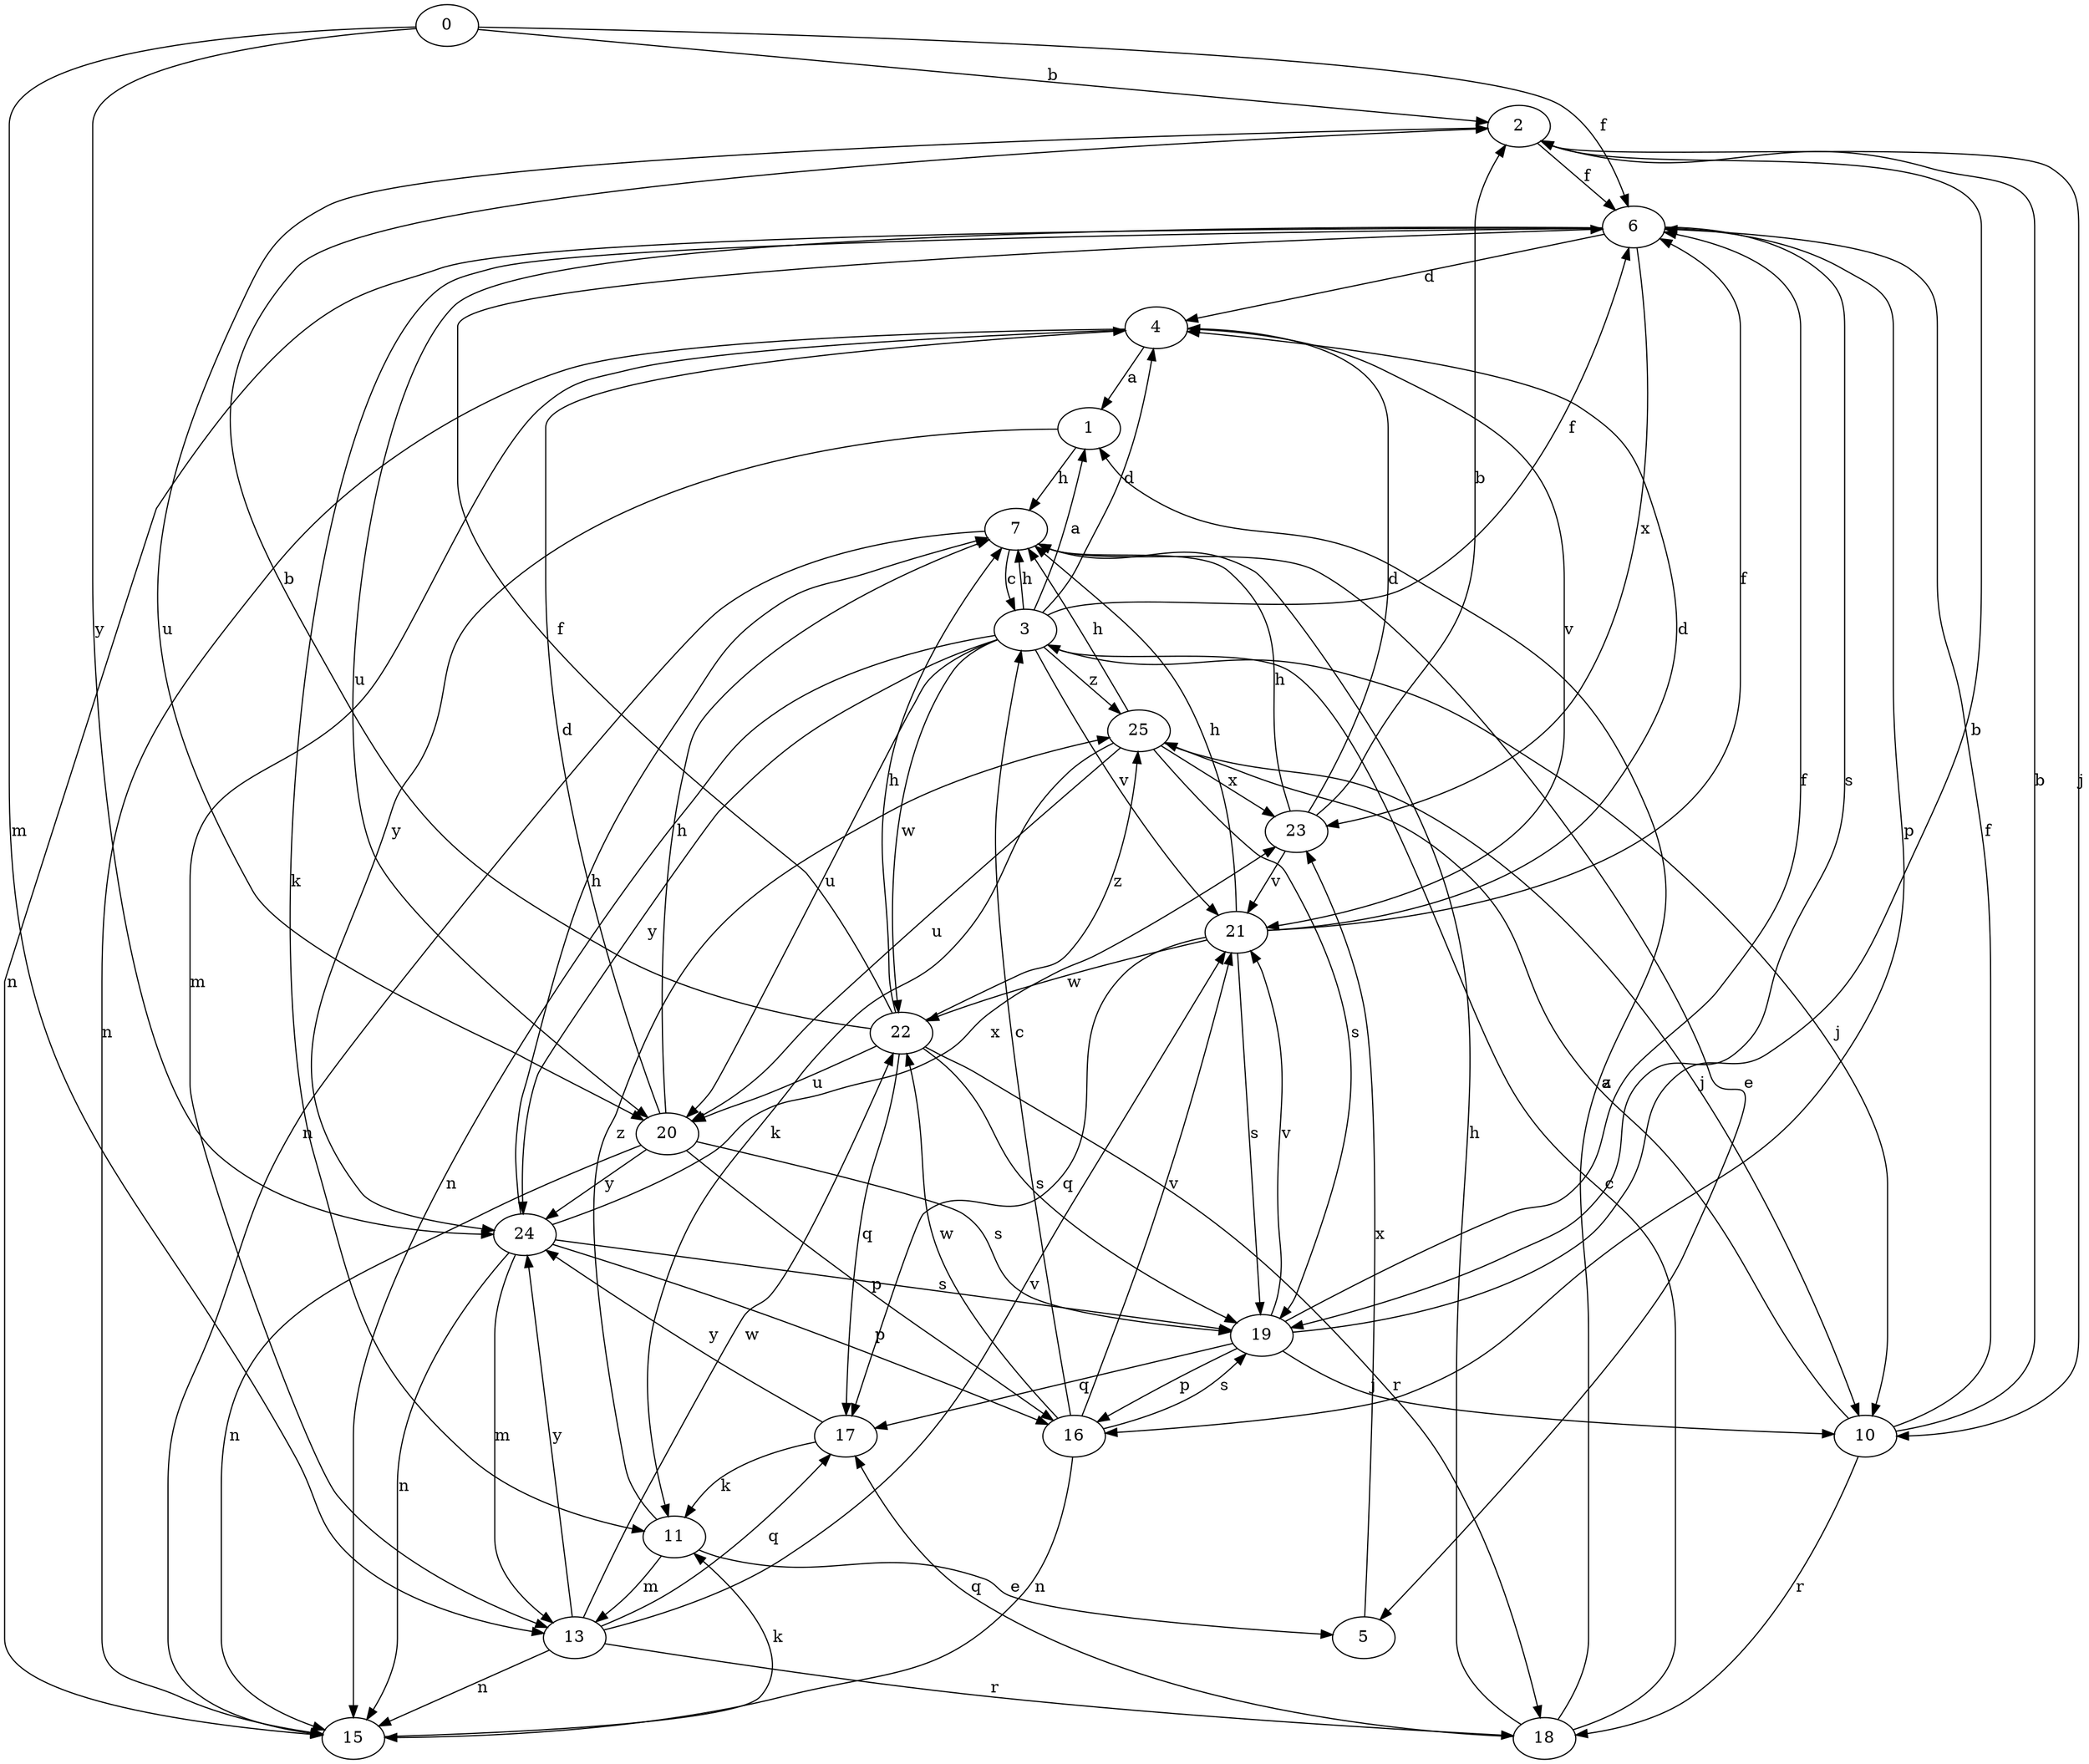 strict digraph  {
0;
1;
2;
3;
4;
5;
6;
7;
10;
11;
13;
15;
16;
17;
18;
19;
20;
21;
22;
23;
24;
25;
0 -> 2  [label=b];
0 -> 6  [label=f];
0 -> 13  [label=m];
0 -> 24  [label=y];
1 -> 7  [label=h];
1 -> 24  [label=y];
2 -> 6  [label=f];
2 -> 10  [label=j];
2 -> 20  [label=u];
3 -> 1  [label=a];
3 -> 4  [label=d];
3 -> 6  [label=f];
3 -> 7  [label=h];
3 -> 10  [label=j];
3 -> 15  [label=n];
3 -> 20  [label=u];
3 -> 21  [label=v];
3 -> 22  [label=w];
3 -> 24  [label=y];
3 -> 25  [label=z];
4 -> 1  [label=a];
4 -> 13  [label=m];
4 -> 15  [label=n];
4 -> 21  [label=v];
5 -> 23  [label=x];
6 -> 4  [label=d];
6 -> 11  [label=k];
6 -> 15  [label=n];
6 -> 16  [label=p];
6 -> 19  [label=s];
6 -> 20  [label=u];
6 -> 23  [label=x];
7 -> 3  [label=c];
7 -> 5  [label=e];
7 -> 15  [label=n];
10 -> 2  [label=b];
10 -> 6  [label=f];
10 -> 18  [label=r];
10 -> 25  [label=z];
11 -> 5  [label=e];
11 -> 13  [label=m];
11 -> 25  [label=z];
13 -> 15  [label=n];
13 -> 17  [label=q];
13 -> 18  [label=r];
13 -> 21  [label=v];
13 -> 22  [label=w];
13 -> 24  [label=y];
15 -> 11  [label=k];
16 -> 3  [label=c];
16 -> 15  [label=n];
16 -> 19  [label=s];
16 -> 21  [label=v];
16 -> 22  [label=w];
17 -> 11  [label=k];
17 -> 24  [label=y];
18 -> 1  [label=a];
18 -> 3  [label=c];
18 -> 7  [label=h];
18 -> 17  [label=q];
19 -> 2  [label=b];
19 -> 6  [label=f];
19 -> 10  [label=j];
19 -> 16  [label=p];
19 -> 17  [label=q];
19 -> 21  [label=v];
20 -> 4  [label=d];
20 -> 7  [label=h];
20 -> 15  [label=n];
20 -> 16  [label=p];
20 -> 19  [label=s];
20 -> 24  [label=y];
21 -> 4  [label=d];
21 -> 6  [label=f];
21 -> 7  [label=h];
21 -> 17  [label=q];
21 -> 19  [label=s];
21 -> 22  [label=w];
22 -> 2  [label=b];
22 -> 6  [label=f];
22 -> 7  [label=h];
22 -> 17  [label=q];
22 -> 18  [label=r];
22 -> 19  [label=s];
22 -> 20  [label=u];
22 -> 25  [label=z];
23 -> 2  [label=b];
23 -> 4  [label=d];
23 -> 7  [label=h];
23 -> 21  [label=v];
24 -> 7  [label=h];
24 -> 13  [label=m];
24 -> 15  [label=n];
24 -> 16  [label=p];
24 -> 19  [label=s];
24 -> 23  [label=x];
25 -> 7  [label=h];
25 -> 10  [label=j];
25 -> 11  [label=k];
25 -> 19  [label=s];
25 -> 20  [label=u];
25 -> 23  [label=x];
}
